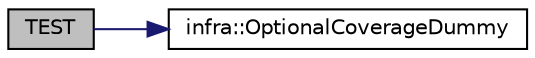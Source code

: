 digraph "TEST"
{
 // INTERACTIVE_SVG=YES
  edge [fontname="Helvetica",fontsize="10",labelfontname="Helvetica",labelfontsize="10"];
  node [fontname="Helvetica",fontsize="10",shape=record];
  rankdir="LR";
  Node0 [label="TEST",height=0.2,width=0.4,color="black", fillcolor="grey75", style="filled", fontcolor="black"];
  Node0 -> Node1 [color="midnightblue",fontsize="10",style="solid",fontname="Helvetica"];
  Node1 [label="infra::OptionalCoverageDummy",height=0.2,width=0.4,color="black", fillcolor="white", style="filled",URL="$d0/de3/namespaceinfra.html#ae2e7661e79fe8cd68a8fc749bb255d3a"];
}
